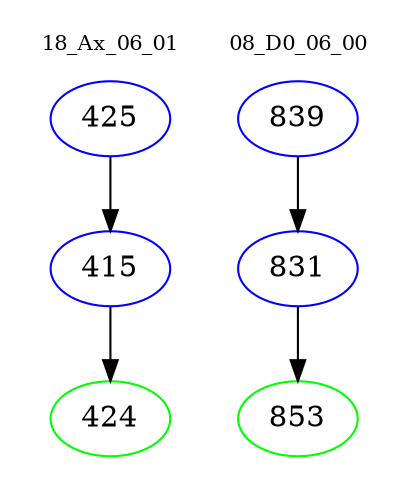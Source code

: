 digraph{
subgraph cluster_0 {
color = white
label = "18_Ax_06_01";
fontsize=10;
T0_425 [label="425", color="blue"]
T0_425 -> T0_415 [color="black"]
T0_415 [label="415", color="blue"]
T0_415 -> T0_424 [color="black"]
T0_424 [label="424", color="green"]
}
subgraph cluster_1 {
color = white
label = "08_D0_06_00";
fontsize=10;
T1_839 [label="839", color="blue"]
T1_839 -> T1_831 [color="black"]
T1_831 [label="831", color="blue"]
T1_831 -> T1_853 [color="black"]
T1_853 [label="853", color="green"]
}
}
